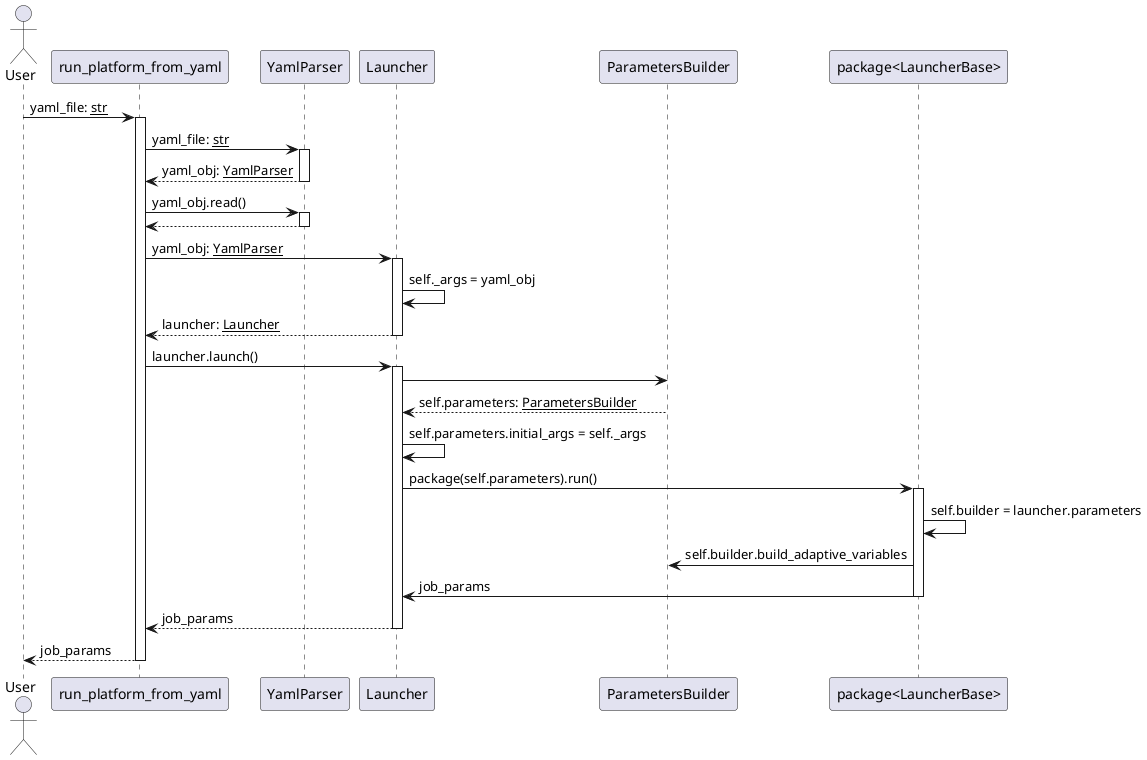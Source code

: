 @startuml
'https://plantuml.com/sequence-diagram


actor User
participant "run_platform_from_yaml" as RunFromYaml
participant YamlParser
participant Launcher
participant ParametersBuilder
participant "package<LauncherBase>" as package


User -> RunFromYaml: yaml_file: __str__
activate RunFromYaml


RunFromYaml -> YamlParser: yaml_file: __str__
activate YamlParser
RunFromYaml <-- YamlParser: yaml_obj: __YamlParser__
deactivate YamlParser
RunFromYaml -> YamlParser: yaml_obj.read()
activate YamlParser
RunFromYaml <-- YamlParser
deactivate YamlParser


RunFromYaml -> Launcher: yaml_obj: __YamlParser__
activate Launcher
Launcher -> Launcher: self._args = yaml_obj
RunFromYaml <-- Launcher: launcher: __Launcher__
deactivate Launcher
RunFromYaml -> Launcher: launcher.launch()
activate Launcher

    Launcher -> ParametersBuilder
    Launcher <-- ParametersBuilder: self.parameters: __ParametersBuilder__
    Launcher -> Launcher:   self.parameters.initial_args = self._args

    Launcher -> package: package(self.parameters).run()
    activate package

    package -> package: self.builder = launcher.parameters


'self.builder.build_adaptive_variables(self.builder.initial_args)
    package -> ParametersBuilder: self.builder.build_adaptive_variables

    Launcher <- package: job_params
    deactivate package



RunFromYaml <-- Launcher: job_params
deactivate Launcher





User <-- RunFromYaml: job_params
deactivate RunFromYaml


@enduml

